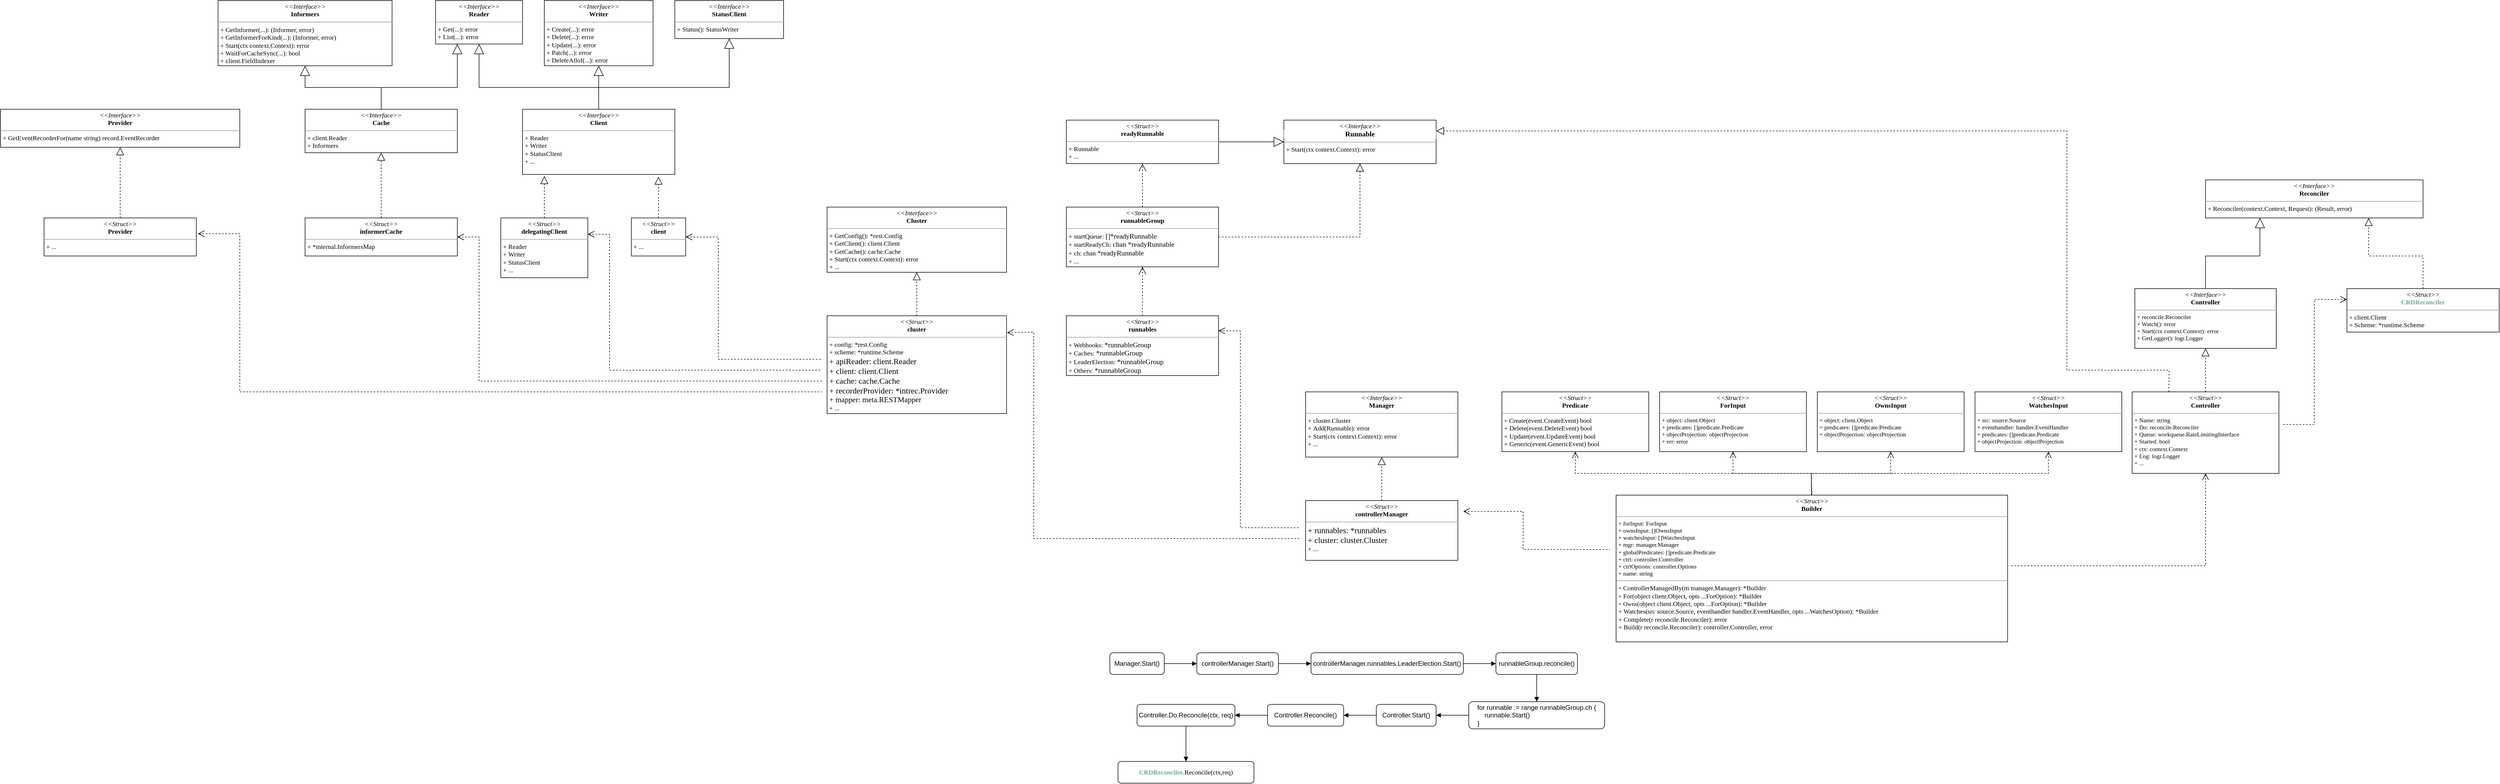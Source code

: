 <mxfile version="17.4.5" type="github">
  <diagram id="H_ioEES7vWCsqqMW2Ptc" name="Page-1">
    <mxGraphModel dx="2802" dy="1822" grid="1" gridSize="10" guides="1" tooltips="1" connect="1" arrows="1" fold="1" page="1" pageScale="1" pageWidth="827" pageHeight="1169" math="0" shadow="0">
      <root>
        <mxCell id="0" />
        <mxCell id="1" parent="0" />
        <mxCell id="Hi7X-ocCdE_USJ45hYvA-24" value="&lt;p style=&quot;margin: 0px ; margin-top: 4px ; text-align: center&quot;&gt;&lt;i&gt;&amp;lt;&amp;lt;Interface&amp;gt;&amp;gt;&lt;/i&gt;&lt;br&gt;&lt;b&gt;Manager&lt;/b&gt;&lt;/p&gt;&lt;hr size=&quot;1&quot;&gt;&lt;p style=&quot;margin: 0px ; margin-left: 4px&quot;&gt;&lt;span style=&quot;&quot;&gt;+&amp;nbsp;cluster.Cluster&lt;/span&gt;&lt;span style=&quot;&quot;&gt;&lt;br&gt;&lt;/span&gt;&lt;/p&gt;&lt;p style=&quot;margin: 0px ; margin-left: 4px&quot;&gt;&lt;span style=&quot;&quot;&gt;+&amp;nbsp;Add(Runnable): error&lt;/span&gt;&lt;br&gt;&lt;span style=&quot;&quot;&gt;+&amp;nbsp;Start(ctx context.Context): error&lt;/span&gt;&lt;br&gt;&lt;/p&gt;&lt;p style=&quot;margin: 0px ; margin-left: 4px&quot;&gt;&lt;span style=&quot;&quot;&gt;+ ...&lt;/span&gt;&lt;/p&gt;" style="verticalAlign=top;align=left;overflow=fill;fontSize=12;fontFamily=Lucida Console;html=1;" parent="1" vertex="1">
          <mxGeometry x="880" y="480" width="280" height="120" as="geometry" />
        </mxCell>
        <mxCell id="Hi7X-ocCdE_USJ45hYvA-25" value="&lt;p style=&quot;margin: 0px ; margin-top: 4px ; text-align: center&quot;&gt;&lt;i&gt;&amp;lt;&amp;lt;Interface&amp;gt;&amp;gt;&lt;/i&gt;&lt;br&gt;&lt;b&gt;Cluster&lt;/b&gt;&lt;/p&gt;&lt;hr size=&quot;1&quot;&gt;&lt;p style=&quot;margin: 0px ; margin-left: 4px&quot;&gt;&lt;span style=&quot;&quot;&gt;+&amp;nbsp;GetConfig():&amp;nbsp;*rest.Config&lt;/span&gt;&lt;span style=&quot;&quot;&gt;&lt;br&gt;&lt;/span&gt;&lt;/p&gt;&lt;p style=&quot;margin: 0px ; margin-left: 4px&quot;&gt;&lt;span style=&quot;&quot;&gt;+&amp;nbsp;GetClient():&amp;nbsp;client.Client&lt;/span&gt;&lt;/p&gt;&lt;p style=&quot;margin: 0px ; margin-left: 4px&quot;&gt;&lt;span style=&quot;&quot;&gt;+&amp;nbsp;GetCache(): cache.Cache&lt;/span&gt;&lt;br&gt;&lt;span style=&quot;&quot;&gt;+&amp;nbsp;Start(ctx context.Context): error&lt;/span&gt;&lt;br&gt;&lt;/p&gt;&lt;p style=&quot;margin: 0px ; margin-left: 4px&quot;&gt;&lt;span style=&quot;&quot;&gt;+ ...&lt;/span&gt;&lt;/p&gt;" style="verticalAlign=top;align=left;overflow=fill;fontSize=12;fontFamily=Lucida Console;html=1;" parent="1" vertex="1">
          <mxGeometry y="140" width="330" height="120" as="geometry" />
        </mxCell>
        <mxCell id="Hi7X-ocCdE_USJ45hYvA-26" value="&lt;p style=&quot;margin: 0px ; margin-top: 4px ; text-align: center&quot;&gt;&lt;i&gt;&amp;lt;&amp;lt;Interface&amp;gt;&amp;gt;&lt;/i&gt;&lt;br&gt;&lt;/p&gt;&lt;div style=&quot;text-align: center ; background-color: rgb(255 , 255 , 255) ; font-size: 9.8pt&quot;&gt;&lt;b&gt;Runnable&lt;/b&gt;&lt;/div&gt;&lt;hr size=&quot;1&quot;&gt;&lt;p style=&quot;margin: 0px ; margin-left: 4px&quot;&gt;&lt;span&gt;+&amp;nbsp;&lt;/span&gt;&lt;span&gt;Start(ctx context.Context): error&lt;/span&gt;&lt;/p&gt;" style="verticalAlign=top;align=left;overflow=fill;fontSize=12;fontFamily=Lucida Console;html=1;" parent="1" vertex="1">
          <mxGeometry x="840" y="-20" width="280" height="80" as="geometry" />
        </mxCell>
        <mxCell id="Hi7X-ocCdE_USJ45hYvA-34" value="&lt;p style=&quot;margin: 0px ; margin-top: 4px ; text-align: center&quot;&gt;&lt;i&gt;&amp;lt;&amp;lt;Struct&amp;gt;&amp;gt;&lt;/i&gt;&lt;br&gt;&lt;b&gt;controllerManager&lt;/b&gt;&lt;/p&gt;&lt;hr size=&quot;1&quot;&gt;&lt;p style=&quot;margin: 0px 0px 0px 4px ; font-size: 15px&quot;&gt;&lt;font style=&quot;font-size: 15px&quot;&gt;+ runnables: *runnables&lt;/font&gt;&lt;/p&gt;&lt;p style=&quot;margin: 0px 0px 0px 4px ; font-size: 15px&quot;&gt;&lt;font style=&quot;font-size: 15px&quot;&gt;+ cluster: cluster.Cluster&lt;/font&gt;&lt;/p&gt;&lt;p style=&quot;margin: 0px ; margin-left: 4px&quot;&gt;&lt;span&gt;+ ...&lt;/span&gt;&lt;/p&gt;" style="verticalAlign=top;align=left;overflow=fill;fontSize=12;fontFamily=Lucida Console;html=1;" parent="1" vertex="1">
          <mxGeometry x="880" y="680" width="280" height="110" as="geometry" />
        </mxCell>
        <mxCell id="Hi7X-ocCdE_USJ45hYvA-35" value="&lt;p style=&quot;margin: 0px ; margin-top: 4px ; text-align: center&quot;&gt;&lt;i&gt;&amp;lt;&amp;lt;Struct&amp;gt;&amp;gt;&lt;/i&gt;&lt;br&gt;&lt;b&gt;runnables&lt;/b&gt;&lt;/p&gt;&lt;hr size=&quot;1&quot;&gt;&lt;p style=&quot;margin: 0px ; margin-left: 4px&quot;&gt;&lt;span&gt;+ Webhooks:&amp;nbsp;&lt;/span&gt;&lt;span style=&quot;background-color: rgb(255 , 255 , 255) ; font-size: 9.8pt&quot;&gt;*runnableGroup&lt;/span&gt;&lt;/p&gt;&lt;p style=&quot;margin: 0px ; margin-left: 4px&quot;&gt;+ Caches:&amp;nbsp;&lt;span style=&quot;background-color: rgb(255 , 255 , 255) ; font-size: 9.8pt&quot;&gt;*runnableGroup&lt;/span&gt;&lt;span&gt;&lt;br&gt;&lt;/span&gt;&lt;/p&gt;&lt;p style=&quot;margin: 0px ; margin-left: 4px&quot;&gt;+ LeaderElection:&amp;nbsp;&lt;span style=&quot;background-color: rgb(255 , 255 , 255) ; font-size: 9.8pt&quot;&gt;*runnableGroup&lt;/span&gt;&lt;span style=&quot;background-color: rgb(255 , 255 , 255) ; font-size: 9.8pt&quot;&gt;&lt;br&gt;&lt;/span&gt;&lt;/p&gt;&lt;p style=&quot;margin: 0px ; margin-left: 4px&quot;&gt;+ Others:&amp;nbsp;&lt;span style=&quot;background-color: rgb(255 , 255 , 255) ; font-size: 9.8pt&quot;&gt;*runnableGroup&lt;/span&gt;&lt;/p&gt;" style="verticalAlign=top;align=left;overflow=fill;fontSize=12;fontFamily=Lucida Console;html=1;" parent="1" vertex="1">
          <mxGeometry x="440" y="340" width="280" height="110" as="geometry" />
        </mxCell>
        <mxCell id="Hi7X-ocCdE_USJ45hYvA-36" value="&lt;p style=&quot;margin: 0px ; margin-top: 4px ; text-align: center&quot;&gt;&lt;i&gt;&amp;lt;&amp;lt;Struct&amp;gt;&amp;gt;&lt;/i&gt;&lt;br&gt;&lt;b&gt;cluster&lt;/b&gt;&lt;/p&gt;&lt;hr size=&quot;1&quot;&gt;&lt;p style=&quot;margin: 0px 0px 0px 4px&quot;&gt;&lt;font style=&quot;font-size: 12px&quot;&gt;+ config: *rest.Config&lt;/font&gt;&lt;/p&gt;&lt;p style=&quot;margin: 0px 0px 0px 4px&quot;&gt;&lt;font style=&quot;font-size: 12px&quot;&gt;+ scheme: *runtime.Scheme&lt;/font&gt;&lt;/p&gt;&lt;p style=&quot;margin: 0px 0px 0px 4px ; font-size: 15px&quot;&gt;&lt;font style=&quot;font-size: 15px&quot;&gt;+ apiReader: client.Reader&lt;br&gt;&lt;/font&gt;&lt;/p&gt;&lt;p style=&quot;margin: 0px 0px 0px 4px ; font-size: 15px&quot;&gt;&lt;span&gt;&lt;font style=&quot;font-size: 15px&quot;&gt;+ client: client.Client&lt;/font&gt;&lt;/span&gt;&lt;/p&gt;&lt;p style=&quot;margin: 0px 0px 0px 4px ; font-size: 15px&quot;&gt;&lt;font style=&quot;font-size: 15px&quot;&gt;+ cache: cache.Cache&lt;/font&gt;&lt;/p&gt;&lt;p style=&quot;margin: 0px 0px 0px 4px&quot;&gt;&lt;font style=&quot;font-size: 15px&quot;&gt;+ recorderProvider: *intrec.Provider&lt;/font&gt;&lt;/p&gt;&lt;p style=&quot;margin: 0px 0px 0px 4px ; font-size: 14px&quot;&gt;&lt;font style=&quot;font-size: 14px&quot;&gt;+ mapper: meta.RESTMapper&lt;/font&gt;&lt;/p&gt;&lt;p style=&quot;margin: 0px ; margin-left: 4px&quot;&gt;&lt;span&gt;+ ...&lt;/span&gt;&lt;/p&gt;" style="verticalAlign=top;align=left;overflow=fill;fontSize=12;fontFamily=Lucida Console;html=1;" parent="1" vertex="1">
          <mxGeometry y="340" width="330" height="180" as="geometry" />
        </mxCell>
        <mxCell id="Hi7X-ocCdE_USJ45hYvA-37" value="" style="endArrow=block;dashed=1;endFill=0;endSize=12;html=1;rounded=0;fontFamily=Lucida Console;entryX=0.5;entryY=1;entryDx=0;entryDy=0;exitX=0.5;exitY=0;exitDx=0;exitDy=0;" parent="1" source="Hi7X-ocCdE_USJ45hYvA-36" target="Hi7X-ocCdE_USJ45hYvA-25" edge="1">
          <mxGeometry width="160" relative="1" as="geometry">
            <mxPoint x="90" y="370" as="sourcePoint" />
            <mxPoint x="250" y="370" as="targetPoint" />
          </mxGeometry>
        </mxCell>
        <mxCell id="Hi7X-ocCdE_USJ45hYvA-38" value="" style="endArrow=block;dashed=1;endFill=0;endSize=12;html=1;rounded=0;fontFamily=Lucida Console;entryX=0.5;entryY=1;entryDx=0;entryDy=0;exitX=0.5;exitY=0;exitDx=0;exitDy=0;" parent="1" source="Hi7X-ocCdE_USJ45hYvA-34" target="Hi7X-ocCdE_USJ45hYvA-24" edge="1">
          <mxGeometry width="160" relative="1" as="geometry">
            <mxPoint x="670" y="690" as="sourcePoint" />
            <mxPoint x="670" y="610" as="targetPoint" />
          </mxGeometry>
        </mxCell>
        <mxCell id="Hi7X-ocCdE_USJ45hYvA-39" value="&lt;p style=&quot;margin: 0px ; margin-top: 4px ; text-align: center&quot;&gt;&lt;i&gt;&amp;lt;&amp;lt;Interface&amp;gt;&amp;gt;&lt;/i&gt;&lt;br&gt;&lt;b&gt;Client&lt;/b&gt;&lt;/p&gt;&lt;hr size=&quot;1&quot;&gt;&lt;p style=&quot;margin: 0px ; margin-left: 4px&quot;&gt;&lt;span&gt;+&amp;nbsp;Reader&lt;/span&gt;&lt;span&gt;&lt;br&gt;&lt;/span&gt;&lt;/p&gt;&lt;p style=&quot;margin: 0px ; margin-left: 4px&quot;&gt;&lt;span&gt;+&amp;nbsp;Writer&lt;/span&gt;&lt;/p&gt;&lt;p style=&quot;margin: 0px ; margin-left: 4px&quot;&gt;&lt;span&gt;+&amp;nbsp;StatusClient&lt;/span&gt;&lt;br&gt;&lt;/p&gt;&lt;p style=&quot;margin: 0px ; margin-left: 4px&quot;&gt;&lt;span&gt;+ ...&lt;/span&gt;&lt;/p&gt;" style="verticalAlign=top;align=left;overflow=fill;fontSize=12;fontFamily=Lucida Console;html=1;" parent="1" vertex="1">
          <mxGeometry x="-560" y="-40" width="280" height="120" as="geometry" />
        </mxCell>
        <mxCell id="Hi7X-ocCdE_USJ45hYvA-40" value="&lt;p style=&quot;margin: 0px ; margin-top: 4px ; text-align: center&quot;&gt;&lt;i&gt;&amp;lt;&amp;lt;Interface&amp;gt;&amp;gt;&lt;/i&gt;&lt;br&gt;&lt;b&gt;Reader&lt;/b&gt;&lt;/p&gt;&lt;hr size=&quot;1&quot;&gt;&lt;p style=&quot;margin: 0px ; margin-left: 4px&quot;&gt;&lt;span&gt;+ Get(...): error&lt;/span&gt;&lt;span&gt;&lt;br&gt;&lt;/span&gt;&lt;/p&gt;&lt;p style=&quot;margin: 0px ; margin-left: 4px&quot;&gt;&lt;span&gt;+ List(...): error&lt;/span&gt;&lt;/p&gt;" style="verticalAlign=top;align=left;overflow=fill;fontSize=12;fontFamily=Lucida Console;html=1;" parent="1" vertex="1">
          <mxGeometry x="-720" y="-240" width="160" height="80" as="geometry" />
        </mxCell>
        <mxCell id="Hi7X-ocCdE_USJ45hYvA-41" value="&lt;p style=&quot;margin: 0px ; margin-top: 4px ; text-align: center&quot;&gt;&lt;i&gt;&amp;lt;&amp;lt;Interface&amp;gt;&amp;gt;&lt;/i&gt;&lt;br&gt;&lt;b&gt;Writer&lt;/b&gt;&lt;/p&gt;&lt;hr size=&quot;1&quot;&gt;&lt;p style=&quot;margin: 0px ; margin-left: 4px&quot;&gt;&lt;span&gt;+ Create(...): error&lt;/span&gt;&lt;span&gt;&lt;br&gt;&lt;/span&gt;&lt;/p&gt;&lt;p style=&quot;margin: 0px ; margin-left: 4px&quot;&gt;&lt;span&gt;+ Delete(...): error&lt;/span&gt;&lt;/p&gt;&lt;p style=&quot;margin: 0px ; margin-left: 4px&quot;&gt;&lt;span&gt;+ Update(...): error&lt;/span&gt;&lt;/p&gt;&lt;p style=&quot;margin: 0px ; margin-left: 4px&quot;&gt;+ Patch(...): error&lt;/p&gt;&lt;p style=&quot;margin: 0px ; margin-left: 4px&quot;&gt;+ DeleteAllof(...): error&lt;br&gt;&lt;/p&gt;" style="verticalAlign=top;align=left;overflow=fill;fontSize=12;fontFamily=Lucida Console;html=1;" parent="1" vertex="1">
          <mxGeometry x="-520" y="-240" width="200" height="120" as="geometry" />
        </mxCell>
        <mxCell id="4qnyWKhFBlUaW0UAAZof-1" value="&lt;p style=&quot;margin: 0px ; margin-top: 4px ; text-align: center&quot;&gt;&lt;i&gt;&amp;lt;&amp;lt;Interface&amp;gt;&amp;gt;&lt;/i&gt;&lt;br&gt;&lt;b&gt;StatusClient&lt;/b&gt;&lt;/p&gt;&lt;hr size=&quot;1&quot;&gt;&lt;p style=&quot;margin: 0px ; margin-left: 4px&quot;&gt;&lt;span&gt;+ Status(): StatusWriter&lt;/span&gt;&lt;/p&gt;" style="verticalAlign=top;align=left;overflow=fill;fontSize=12;fontFamily=Lucida Console;html=1;" parent="1" vertex="1">
          <mxGeometry x="-280" y="-240" width="200" height="70" as="geometry" />
        </mxCell>
        <mxCell id="4qnyWKhFBlUaW0UAAZof-2" value="" style="endArrow=block;endSize=16;endFill=0;html=1;rounded=0;entryX=0.5;entryY=1;entryDx=0;entryDy=0;exitX=0.5;exitY=0;exitDx=0;exitDy=0;" parent="1" source="Hi7X-ocCdE_USJ45hYvA-39" target="Hi7X-ocCdE_USJ45hYvA-40" edge="1">
          <mxGeometry x="-0.882" width="160" relative="1" as="geometry">
            <mxPoint x="-780" y="20" as="sourcePoint" />
            <mxPoint x="-620" y="20" as="targetPoint" />
            <Array as="points">
              <mxPoint x="-420" y="-80" />
              <mxPoint x="-640" y="-80" />
            </Array>
            <mxPoint as="offset" />
          </mxGeometry>
        </mxCell>
        <mxCell id="4qnyWKhFBlUaW0UAAZof-3" value="" style="endArrow=block;endSize=16;endFill=0;html=1;rounded=0;entryX=0.5;entryY=1;entryDx=0;entryDy=0;exitX=0.5;exitY=0;exitDx=0;exitDy=0;" parent="1" source="Hi7X-ocCdE_USJ45hYvA-39" target="4qnyWKhFBlUaW0UAAZof-1" edge="1">
          <mxGeometry x="-0.059" y="10" width="160" relative="1" as="geometry">
            <mxPoint x="-410" y="-30" as="sourcePoint" />
            <mxPoint x="-630" y="-150" as="targetPoint" />
            <Array as="points">
              <mxPoint x="-420" y="-80" />
              <mxPoint x="-180" y="-80" />
            </Array>
            <mxPoint as="offset" />
          </mxGeometry>
        </mxCell>
        <mxCell id="4qnyWKhFBlUaW0UAAZof-4" value="" style="endArrow=block;endSize=16;endFill=0;html=1;rounded=0;entryX=0.5;entryY=1;entryDx=0;entryDy=0;" parent="1" target="Hi7X-ocCdE_USJ45hYvA-41" edge="1">
          <mxGeometry x="-0.059" y="10" width="160" relative="1" as="geometry">
            <mxPoint x="-420" y="-40" as="sourcePoint" />
            <mxPoint x="-170" y="-160" as="targetPoint" />
            <Array as="points">
              <mxPoint x="-420" y="-80" />
            </Array>
            <mxPoint as="offset" />
          </mxGeometry>
        </mxCell>
        <mxCell id="4qnyWKhFBlUaW0UAAZof-5" value="&lt;p style=&quot;margin: 0px ; margin-top: 4px ; text-align: center&quot;&gt;&lt;i&gt;&amp;lt;&amp;lt;Interface&amp;gt;&amp;gt;&lt;/i&gt;&lt;br&gt;&lt;b&gt;Cache&lt;/b&gt;&lt;/p&gt;&lt;hr size=&quot;1&quot;&gt;&lt;p style=&quot;margin: 0px ; margin-left: 4px&quot;&gt;&lt;span&gt;+ client.Reader&lt;/span&gt;&lt;span&gt;&lt;br&gt;&lt;/span&gt;&lt;/p&gt;&lt;p style=&quot;margin: 0px ; margin-left: 4px&quot;&gt;&lt;span&gt;+ Informers&lt;/span&gt;&lt;/p&gt;" style="verticalAlign=top;align=left;overflow=fill;fontSize=12;fontFamily=Lucida Console;html=1;" parent="1" vertex="1">
          <mxGeometry x="-960" y="-40" width="280" height="80" as="geometry" />
        </mxCell>
        <mxCell id="4qnyWKhFBlUaW0UAAZof-6" value="&lt;p style=&quot;margin: 4px 0px 0px ; text-align: center&quot;&gt;&lt;font style=&quot;font-size: 12px&quot;&gt;&lt;i&gt;&amp;lt;&amp;lt;Interface&amp;gt;&amp;gt;&lt;/i&gt;&lt;br&gt;&lt;b&gt;Informers&lt;/b&gt;&lt;/font&gt;&lt;/p&gt;&lt;hr&gt;&lt;p style=&quot;margin: 0px 0px 0px 4px&quot;&gt;&lt;font style=&quot;font-size: 12px&quot;&gt;&lt;span style=&quot;background-color: rgb(255 , 255 , 255)&quot;&gt;+ GetInformer(...): (Informer, error)&lt;/span&gt;&lt;br&gt;&lt;/font&gt;&lt;/p&gt;&lt;p style=&quot;margin: 0px 0px 0px 4px&quot;&gt;&lt;font style=&quot;font-size: 12px&quot;&gt;&lt;span style=&quot;background-color: rgb(255 , 255 , 255)&quot;&gt;+ GetInformerForKind(...): (Informer, error)&lt;/span&gt;&lt;br&gt;&lt;/font&gt;&lt;/p&gt;&lt;p style=&quot;margin: 0px 0px 0px 4px&quot;&gt;&lt;font style=&quot;font-size: 12px&quot;&gt;+&amp;nbsp;Start(ctx context.Context): error&lt;/font&gt;&lt;/p&gt;&lt;p style=&quot;margin: 0px 0px 0px 4px&quot;&gt;&lt;span style=&quot;background-color: rgb(255 , 255 , 255)&quot;&gt;&lt;font style=&quot;font-size: 12px&quot;&gt;+ WaitForCacheSync(...): bool&lt;/font&gt;&lt;/span&gt;&lt;/p&gt;&lt;p style=&quot;margin: 0px 0px 0px 4px&quot;&gt;&lt;font style=&quot;font-size: 12px&quot;&gt;&lt;span style=&quot;background-color: rgb(255 , 255 , 255)&quot;&gt;+&amp;nbsp;&lt;/span&gt;&lt;span style=&quot;background-color: rgb(255 , 255 , 255)&quot;&gt;client.FieldIndexer&lt;/span&gt;&lt;/font&gt;&lt;/p&gt;" style="verticalAlign=top;align=left;overflow=fill;fontSize=12;fontFamily=Lucida Console;html=1;" parent="1" vertex="1">
          <mxGeometry x="-1120" y="-240" width="320" height="120" as="geometry" />
        </mxCell>
        <mxCell id="4qnyWKhFBlUaW0UAAZof-7" value="" style="endArrow=block;endSize=16;endFill=0;html=1;rounded=0;fontFamily=Lucida Console;fontSize=12;entryX=0.5;entryY=1;entryDx=0;entryDy=0;exitX=0.5;exitY=0;exitDx=0;exitDy=0;" parent="1" source="4qnyWKhFBlUaW0UAAZof-5" target="4qnyWKhFBlUaW0UAAZof-6" edge="1">
          <mxGeometry width="160" relative="1" as="geometry">
            <mxPoint x="-1050" y="180" as="sourcePoint" />
            <mxPoint x="-890" y="180" as="targetPoint" />
            <Array as="points">
              <mxPoint x="-820" y="-80" />
              <mxPoint x="-960" y="-80" />
            </Array>
          </mxGeometry>
        </mxCell>
        <mxCell id="4qnyWKhFBlUaW0UAAZof-8" value="" style="endArrow=block;endSize=16;endFill=0;html=1;rounded=0;fontFamily=Lucida Console;fontSize=12;entryX=0.25;entryY=1;entryDx=0;entryDy=0;" parent="1" target="Hi7X-ocCdE_USJ45hYvA-40" edge="1">
          <mxGeometry width="160" relative="1" as="geometry">
            <mxPoint x="-820" y="-40" as="sourcePoint" />
            <mxPoint x="-950" y="-110" as="targetPoint" />
            <Array as="points">
              <mxPoint x="-820" y="-80" />
              <mxPoint x="-680" y="-80" />
            </Array>
          </mxGeometry>
        </mxCell>
        <mxCell id="4qnyWKhFBlUaW0UAAZof-9" value="&lt;p style=&quot;margin: 0px ; margin-top: 4px ; text-align: center&quot;&gt;&lt;i&gt;&amp;lt;&amp;lt;Struct&amp;gt;&amp;gt;&lt;/i&gt;&lt;br&gt;&lt;b&gt;informerCache&lt;/b&gt;&lt;/p&gt;&lt;hr size=&quot;1&quot;&gt;&lt;p style=&quot;margin: 0px ; margin-left: 4px&quot;&gt;&lt;span&gt;+ *internal.InformersMap&lt;/span&gt;&lt;/p&gt;" style="verticalAlign=top;align=left;overflow=fill;fontSize=12;fontFamily=Lucida Console;html=1;" parent="1" vertex="1">
          <mxGeometry x="-960" y="160" width="280" height="70" as="geometry" />
        </mxCell>
        <mxCell id="4qnyWKhFBlUaW0UAAZof-10" value="" style="endArrow=block;dashed=1;endFill=0;endSize=12;html=1;rounded=0;fontFamily=Lucida Console;fontSize=12;entryX=0.5;entryY=1;entryDx=0;entryDy=0;exitX=0.5;exitY=0;exitDx=0;exitDy=0;" parent="1" source="4qnyWKhFBlUaW0UAAZof-9" target="4qnyWKhFBlUaW0UAAZof-5" edge="1">
          <mxGeometry width="160" relative="1" as="geometry">
            <mxPoint x="-820" y="150" as="sourcePoint" />
            <mxPoint x="-660" y="310" as="targetPoint" />
          </mxGeometry>
        </mxCell>
        <mxCell id="4qnyWKhFBlUaW0UAAZof-11" value="&lt;p style=&quot;margin: 0px ; margin-top: 4px ; text-align: center&quot;&gt;&lt;font style=&quot;font-size: 12px&quot;&gt;&lt;i&gt;&amp;lt;&amp;lt;Interface&amp;gt;&amp;gt;&lt;/i&gt;&lt;br&gt;&lt;b&gt;Provider&lt;/b&gt;&lt;/font&gt;&lt;/p&gt;&lt;hr size=&quot;1&quot;&gt;&lt;p style=&quot;margin: 0px ; margin-left: 4px&quot;&gt;&lt;span style=&quot;background-color: rgb(255 , 255 , 255)&quot;&gt;&lt;font style=&quot;font-size: 12px&quot;&gt;+ GetEventRecorderFor(name string) record.EventRecorder&lt;/font&gt;&lt;/span&gt;&lt;/p&gt;" style="verticalAlign=top;align=left;overflow=fill;fontSize=12;fontFamily=Lucida Console;html=1;" parent="1" vertex="1">
          <mxGeometry x="-1520" y="-40" width="440" height="70" as="geometry" />
        </mxCell>
        <mxCell id="4qnyWKhFBlUaW0UAAZof-12" value="&lt;p style=&quot;margin: 0px ; margin-top: 4px ; text-align: center&quot;&gt;&lt;i&gt;&amp;lt;&amp;lt;Struct&amp;gt;&amp;gt;&lt;/i&gt;&lt;br&gt;&lt;b&gt;Provider&lt;/b&gt;&lt;/p&gt;&lt;hr size=&quot;1&quot;&gt;&lt;p style=&quot;margin: 0px ; margin-left: 4px&quot;&gt;&lt;span&gt;+ ...&lt;/span&gt;&lt;/p&gt;" style="verticalAlign=top;align=left;overflow=fill;fontSize=12;fontFamily=Lucida Console;html=1;" parent="1" vertex="1">
          <mxGeometry x="-1440" y="160" width="280" height="70" as="geometry" />
        </mxCell>
        <mxCell id="4qnyWKhFBlUaW0UAAZof-13" value="" style="endArrow=block;dashed=1;endFill=0;endSize=12;html=1;rounded=0;fontFamily=Lucida Console;fontSize=12;entryX=0.5;entryY=1;entryDx=0;entryDy=0;exitX=0.5;exitY=0;exitDx=0;exitDy=0;" parent="1" source="4qnyWKhFBlUaW0UAAZof-12" target="4qnyWKhFBlUaW0UAAZof-11" edge="1">
          <mxGeometry width="160" relative="1" as="geometry">
            <mxPoint x="-1540" y="100" as="sourcePoint" />
            <mxPoint x="-1380" y="100" as="targetPoint" />
          </mxGeometry>
        </mxCell>
        <mxCell id="4qnyWKhFBlUaW0UAAZof-14" value="&lt;p style=&quot;margin: 0px ; margin-top: 4px ; text-align: center&quot;&gt;&lt;i&gt;&amp;lt;&amp;lt;Struct&amp;gt;&amp;gt;&lt;/i&gt;&lt;br&gt;&lt;b&gt;runnableGroup&lt;/b&gt;&lt;/p&gt;&lt;hr size=&quot;1&quot;&gt;&lt;p style=&quot;margin: 0px ; margin-left: 4px&quot;&gt;+ startQueue: &lt;span style=&quot;font-size: 13.067px ; background-color: rgb(255 , 255 , 255)&quot;&gt;[]*readyRunnable&lt;/span&gt;&lt;/p&gt;&lt;p style=&quot;margin: 0px ; margin-left: 4px&quot;&gt;+ startReadyCh: &lt;span style=&quot;font-size: 13.067px ; background-color: rgb(255 , 255 , 255)&quot;&gt;chan *readyRunnable&lt;/span&gt;&lt;span&gt;&lt;br&gt;&lt;/span&gt;&lt;/p&gt;&lt;p style=&quot;margin: 0px ; margin-left: 4px&quot;&gt;+ ch: chan&amp;nbsp;&lt;span style=&quot;background-color: rgb(255 , 255 , 255) ; font-size: 9.8pt&quot;&gt;*readyRunnable&lt;/span&gt;&lt;span style=&quot;background-color: rgb(255 , 255 , 255) ; font-size: 9.8pt&quot;&gt;&lt;br&gt;&lt;/span&gt;&lt;/p&gt;&lt;p style=&quot;margin: 0px ; margin-left: 4px&quot;&gt;+ ...&lt;/p&gt;" style="verticalAlign=top;align=left;overflow=fill;fontSize=12;fontFamily=Lucida Console;html=1;" parent="1" vertex="1">
          <mxGeometry x="440" y="140" width="280" height="110" as="geometry" />
        </mxCell>
        <mxCell id="4qnyWKhFBlUaW0UAAZof-15" value="" style="endArrow=open;endSize=12;dashed=1;html=1;rounded=0;fontFamily=Lucida Console;fontSize=12;entryX=0.5;entryY=1;entryDx=0;entryDy=0;exitX=0.5;exitY=0;exitDx=0;exitDy=0;" parent="1" source="Hi7X-ocCdE_USJ45hYvA-35" target="4qnyWKhFBlUaW0UAAZof-14" edge="1">
          <mxGeometry width="160" relative="1" as="geometry">
            <mxPoint x="830" y="470" as="sourcePoint" />
            <mxPoint x="990" y="470" as="targetPoint" />
          </mxGeometry>
        </mxCell>
        <mxCell id="4qnyWKhFBlUaW0UAAZof-17" value="&lt;p style=&quot;margin: 0px ; margin-top: 4px ; text-align: center&quot;&gt;&lt;i&gt;&amp;lt;&amp;lt;Struct&amp;gt;&amp;gt;&lt;/i&gt;&lt;br&gt;&lt;b&gt;readyRunnable&lt;/b&gt;&lt;/p&gt;&lt;hr size=&quot;1&quot;&gt;&lt;p style=&quot;margin: 0px ; margin-left: 4px&quot;&gt;+ Runnable&lt;/p&gt;&lt;p style=&quot;margin: 0px ; margin-left: 4px&quot;&gt;+ ...&lt;/p&gt;" style="verticalAlign=top;align=left;overflow=fill;fontSize=12;fontFamily=Lucida Console;html=1;" parent="1" vertex="1">
          <mxGeometry x="440" y="-20" width="280" height="80" as="geometry" />
        </mxCell>
        <mxCell id="4qnyWKhFBlUaW0UAAZof-18" value="" style="endArrow=block;endSize=16;endFill=0;html=1;rounded=0;fontFamily=Lucida Console;fontSize=12;entryX=0;entryY=0.5;entryDx=0;entryDy=0;exitX=1;exitY=0.5;exitDx=0;exitDy=0;" parent="1" source="4qnyWKhFBlUaW0UAAZof-17" target="Hi7X-ocCdE_USJ45hYvA-26" edge="1">
          <mxGeometry width="160" relative="1" as="geometry">
            <mxPoint x="580" y="-30" as="sourcePoint" />
            <mxPoint x="430" y="40" as="targetPoint" />
          </mxGeometry>
        </mxCell>
        <mxCell id="4qnyWKhFBlUaW0UAAZof-19" value="" style="endArrow=open;endSize=12;dashed=1;html=1;rounded=0;fontFamily=Lucida Console;fontSize=12;entryX=0.5;entryY=1;entryDx=0;entryDy=0;" parent="1" target="4qnyWKhFBlUaW0UAAZof-17" edge="1">
          <mxGeometry width="160" relative="1" as="geometry">
            <mxPoint x="580" y="140" as="sourcePoint" />
            <mxPoint x="590" y="260" as="targetPoint" />
          </mxGeometry>
        </mxCell>
        <mxCell id="4qnyWKhFBlUaW0UAAZof-20" value="" style="endArrow=block;dashed=1;endFill=0;endSize=12;html=1;rounded=0;fontFamily=Lucida Console;entryX=0.5;entryY=1;entryDx=0;entryDy=0;exitX=1;exitY=0.5;exitDx=0;exitDy=0;" parent="1" source="4qnyWKhFBlUaW0UAAZof-14" target="Hi7X-ocCdE_USJ45hYvA-26" edge="1">
          <mxGeometry width="160" relative="1" as="geometry">
            <mxPoint x="230" y="350" as="sourcePoint" />
            <mxPoint x="230" y="270" as="targetPoint" />
            <Array as="points">
              <mxPoint x="980" y="195" />
            </Array>
          </mxGeometry>
        </mxCell>
        <mxCell id="4qnyWKhFBlUaW0UAAZof-21" value="&lt;p style=&quot;margin: 0px ; margin-top: 4px ; text-align: center&quot;&gt;&lt;i&gt;&amp;lt;&amp;lt;Struct&amp;gt;&amp;gt;&lt;/i&gt;&lt;br&gt;&lt;b&gt;delegatingClient&lt;/b&gt;&lt;/p&gt;&lt;hr size=&quot;1&quot;&gt;&lt;p style=&quot;margin: 0px ; margin-left: 4px&quot;&gt;&lt;span&gt;+&amp;nbsp;Reader&lt;/span&gt;&lt;span&gt;&lt;br&gt;&lt;/span&gt;&lt;/p&gt;&lt;p style=&quot;margin: 0px ; margin-left: 4px&quot;&gt;&lt;span&gt;+&amp;nbsp;Writer&lt;/span&gt;&lt;/p&gt;&lt;p style=&quot;margin: 0px ; margin-left: 4px&quot;&gt;&lt;span&gt;+&amp;nbsp;StatusClient&lt;/span&gt;&lt;br&gt;&lt;/p&gt;&lt;p style=&quot;margin: 0px ; margin-left: 4px&quot;&gt;&lt;span&gt;+ ...&lt;/span&gt;&lt;/p&gt;" style="verticalAlign=top;align=left;overflow=fill;fontSize=12;fontFamily=Lucida Console;html=1;" parent="1" vertex="1">
          <mxGeometry x="-600" y="160" width="160" height="110" as="geometry" />
        </mxCell>
        <mxCell id="4qnyWKhFBlUaW0UAAZof-22" value="" style="endArrow=block;dashed=1;endFill=0;endSize=12;html=1;rounded=0;fontFamily=Lucida Console;entryX=0.143;entryY=1.025;entryDx=0;entryDy=0;exitX=0.5;exitY=0;exitDx=0;exitDy=0;entryPerimeter=0;" parent="1" source="4qnyWKhFBlUaW0UAAZof-21" target="Hi7X-ocCdE_USJ45hYvA-39" edge="1">
          <mxGeometry width="160" relative="1" as="geometry">
            <mxPoint x="150" y="370" as="sourcePoint" />
            <mxPoint x="150" y="290" as="targetPoint" />
            <Array as="points" />
          </mxGeometry>
        </mxCell>
        <mxCell id="4qnyWKhFBlUaW0UAAZof-24" value="" style="endArrow=none;dashed=1;html=1;rounded=0;fontFamily=Lucida Console;fontSize=12;endFill=0;endSize=6;startArrow=open;startFill=0;startSize=10;" parent="1" edge="1">
          <mxGeometry width="50" height="50" relative="1" as="geometry">
            <mxPoint x="-440" y="190" as="sourcePoint" />
            <mxPoint x="-10" y="440" as="targetPoint" />
            <Array as="points">
              <mxPoint x="-400" y="190" />
              <mxPoint x="-400" y="440" />
            </Array>
          </mxGeometry>
        </mxCell>
        <mxCell id="4qnyWKhFBlUaW0UAAZof-25" value="" style="endArrow=none;dashed=1;html=1;rounded=0;fontFamily=Lucida Console;fontSize=12;exitX=1;exitY=0.5;exitDx=0;exitDy=0;endFill=0;endSize=6;startSize=10;startArrow=open;startFill=0;" parent="1" source="4qnyWKhFBlUaW0UAAZof-9" edge="1">
          <mxGeometry width="50" height="50" relative="1" as="geometry">
            <mxPoint x="-270" y="200" as="sourcePoint" />
            <mxPoint x="-10" y="460" as="targetPoint" />
            <Array as="points">
              <mxPoint x="-640" y="195" />
              <mxPoint x="-640" y="320" />
              <mxPoint x="-640" y="460" />
            </Array>
          </mxGeometry>
        </mxCell>
        <mxCell id="4qnyWKhFBlUaW0UAAZof-26" value="&lt;p style=&quot;margin: 0px ; margin-top: 4px ; text-align: center&quot;&gt;&lt;i&gt;&amp;lt;&amp;lt;Struct&amp;gt;&amp;gt;&lt;/i&gt;&lt;br&gt;&lt;b&gt;client&lt;/b&gt;&lt;/p&gt;&lt;hr size=&quot;1&quot;&gt;&lt;p style=&quot;margin: 0px ; margin-left: 4px&quot;&gt;&lt;span&gt;+ ...&lt;/span&gt;&lt;br&gt;&lt;/p&gt;" style="verticalAlign=top;align=left;overflow=fill;fontSize=12;fontFamily=Lucida Console;html=1;" parent="1" vertex="1">
          <mxGeometry x="-360" y="160" width="100" height="70" as="geometry" />
        </mxCell>
        <mxCell id="4qnyWKhFBlUaW0UAAZof-27" value="" style="endArrow=block;dashed=1;endFill=0;endSize=12;html=1;rounded=0;fontFamily=Lucida Console;exitX=0.5;exitY=0;exitDx=0;exitDy=0;entryX=0.893;entryY=1.033;entryDx=0;entryDy=0;entryPerimeter=0;" parent="1" source="4qnyWKhFBlUaW0UAAZof-26" target="Hi7X-ocCdE_USJ45hYvA-39" edge="1">
          <mxGeometry width="160" relative="1" as="geometry">
            <mxPoint x="-510" y="170" as="sourcePoint" />
            <mxPoint x="-320" y="90" as="targetPoint" />
            <Array as="points" />
          </mxGeometry>
        </mxCell>
        <mxCell id="4qnyWKhFBlUaW0UAAZof-28" value="" style="endArrow=none;dashed=1;html=1;rounded=0;fontFamily=Lucida Console;fontSize=12;endFill=0;exitX=1;exitY=0.5;exitDx=0;exitDy=0;strokeWidth=1;endSize=6;startSize=10;startArrow=open;startFill=0;" parent="1" source="4qnyWKhFBlUaW0UAAZof-26" edge="1">
          <mxGeometry width="50" height="50" relative="1" as="geometry">
            <mxPoint x="-430" y="200" as="sourcePoint" />
            <mxPoint x="-10" y="420" as="targetPoint" />
            <Array as="points">
              <mxPoint x="-200" y="195" />
              <mxPoint x="-200" y="420" />
            </Array>
          </mxGeometry>
        </mxCell>
        <mxCell id="4qnyWKhFBlUaW0UAAZof-29" value="" style="endArrow=none;dashed=1;html=1;rounded=0;fontFamily=Lucida Console;fontSize=12;exitX=1.011;exitY=0.414;exitDx=0;exitDy=0;endFill=0;exitPerimeter=0;endSize=6;startSize=10;startArrow=open;startFill=0;" parent="1" source="4qnyWKhFBlUaW0UAAZof-12" edge="1">
          <mxGeometry width="50" height="50" relative="1" as="geometry">
            <mxPoint x="-670" y="205" as="sourcePoint" />
            <mxPoint x="-10" y="480" as="targetPoint" />
            <Array as="points">
              <mxPoint x="-1080" y="189" />
              <mxPoint x="-1080" y="480" />
            </Array>
          </mxGeometry>
        </mxCell>
        <mxCell id="4qnyWKhFBlUaW0UAAZof-30" value="" style="endArrow=none;dashed=1;html=1;rounded=0;fontFamily=Lucida Console;fontSize=12;endFill=0;exitX=1.003;exitY=0.172;exitDx=0;exitDy=0;exitPerimeter=0;endSize=6;startSize=10;startArrow=open;startFill=0;" parent="1" source="Hi7X-ocCdE_USJ45hYvA-36" edge="1">
          <mxGeometry width="50" height="50" relative="1" as="geometry">
            <mxPoint x="390" y="540" as="sourcePoint" />
            <mxPoint x="870" y="750" as="targetPoint" />
            <Array as="points">
              <mxPoint x="380" y="370" />
              <mxPoint x="380" y="750" />
            </Array>
          </mxGeometry>
        </mxCell>
        <mxCell id="4qnyWKhFBlUaW0UAAZof-31" value="" style="endArrow=none;dashed=1;html=1;rounded=0;fontFamily=Lucida Console;fontSize=12;endFill=0;exitX=1;exitY=0.25;exitDx=0;exitDy=0;endSize=6;startSize=10;startArrow=open;startFill=0;" parent="1" source="Hi7X-ocCdE_USJ45hYvA-35" edge="1">
          <mxGeometry width="50" height="50" relative="1" as="geometry">
            <mxPoint x="340.99" y="380.96" as="sourcePoint" />
            <mxPoint x="870" y="730" as="targetPoint" />
            <Array as="points">
              <mxPoint x="760" y="368" />
              <mxPoint x="760" y="730" />
            </Array>
          </mxGeometry>
        </mxCell>
        <mxCell id="4qnyWKhFBlUaW0UAAZof-32" value="&lt;p style=&quot;margin: 0px ; margin-top: 4px ; text-align: center&quot;&gt;&lt;i&gt;&amp;lt;&amp;lt;Interface&amp;gt;&amp;gt;&lt;/i&gt;&lt;br&gt;&lt;b&gt;Reconciler&lt;/b&gt;&lt;/p&gt;&lt;hr size=&quot;1&quot;&gt;&lt;p style=&quot;margin: 0px ; margin-left: 4px&quot;&gt;&lt;span&gt;+ Reconciler(&lt;/span&gt;&lt;span&gt;context.Context, Request&lt;/span&gt;&lt;span&gt;): (Result, error)&lt;/span&gt;&lt;/p&gt;" style="verticalAlign=top;align=left;overflow=fill;fontSize=12;fontFamily=Lucida Console;html=1;" parent="1" vertex="1">
          <mxGeometry x="2535" y="90" width="400" height="70" as="geometry" />
        </mxCell>
        <mxCell id="4qnyWKhFBlUaW0UAAZof-33" value="&lt;p style=&quot;margin: 0px ; margin-top: 4px ; text-align: center&quot;&gt;&lt;font style=&quot;font-size: 12px&quot;&gt;&lt;i&gt;&amp;lt;&amp;lt;Struct&amp;gt;&amp;gt;&lt;/i&gt;&lt;br&gt;&lt;b style=&quot;background-color: rgb(255 , 255 , 255)&quot;&gt;&lt;font color=&quot;#67ab9f&quot;&gt;CRDReconciler&lt;/font&gt;&lt;/b&gt;&lt;/font&gt;&lt;/p&gt;&lt;hr size=&quot;1&quot;&gt;&lt;p style=&quot;margin: 0px 0px 0px 4px&quot;&gt;&lt;font style=&quot;font-size: 12px&quot;&gt;+ client.Client&lt;/font&gt;&lt;/p&gt;&lt;p style=&quot;margin: 0px 0px 0px 4px&quot;&gt;&lt;font style=&quot;font-size: 12px&quot;&gt;+ Scheme: *runtime.Scheme&lt;/font&gt;&lt;/p&gt;" style="verticalAlign=top;align=left;overflow=fill;fontSize=12;fontFamily=Lucida Console;html=1;" parent="1" vertex="1">
          <mxGeometry x="2795" y="290" width="280" height="80" as="geometry" />
        </mxCell>
        <mxCell id="4qnyWKhFBlUaW0UAAZof-34" value="" style="endArrow=block;dashed=1;endFill=0;endSize=12;html=1;rounded=0;fontFamily=Lucida Console;entryX=0.75;entryY=1;entryDx=0;entryDy=0;exitX=0.5;exitY=0;exitDx=0;exitDy=0;" parent="1" source="4qnyWKhFBlUaW0UAAZof-33" target="4qnyWKhFBlUaW0UAAZof-32" edge="1">
          <mxGeometry width="160" relative="1" as="geometry">
            <mxPoint x="2275" y="360" as="sourcePoint" />
            <mxPoint x="2275" y="280" as="targetPoint" />
            <Array as="points">
              <mxPoint x="2935" y="230" />
              <mxPoint x="2835" y="230" />
            </Array>
          </mxGeometry>
        </mxCell>
        <mxCell id="_IW4fdK7eF0f4wMDawf0-1" value="&lt;p style=&quot;margin: 0px ; margin-top: 4px ; text-align: center&quot;&gt;&lt;i&gt;&amp;lt;&amp;lt;Struct&amp;gt;&amp;gt;&lt;/i&gt;&lt;br&gt;&lt;b&gt;Builder&lt;/b&gt;&lt;/p&gt;&lt;hr size=&quot;1&quot;&gt;&lt;p style=&quot;margin: 0px 0px 0px 4px ; font-size: 11px&quot;&gt;&lt;font style=&quot;font-size: 11px&quot;&gt;+ forInput: &lt;span style=&quot;background-color: rgb(255 , 255 , 255) ; font-size: 11px&quot;&gt;ForInput&lt;/span&gt;&lt;/font&gt;&lt;/p&gt;&lt;p style=&quot;margin: 0px 0px 0px 4px ; font-size: 11px&quot;&gt;&lt;font style=&quot;font-size: 11px&quot;&gt;+ ownsInput: &lt;span style=&quot;background-color: rgb(255 , 255 , 255) ; font-size: 11px&quot;&gt;[]OwnsInput&lt;/span&gt;&lt;br style=&quot;font-size: 11px&quot;&gt;&lt;/font&gt;&lt;/p&gt;&lt;p style=&quot;margin: 0px 0px 0px 4px ; font-size: 11px&quot;&gt;&lt;font style=&quot;font-size: 11px&quot;&gt;+ watchesInput: &lt;span style=&quot;background-color: rgb(255 , 255 , 255) ; font-size: 11px&quot;&gt;[]WatchesInput&lt;/span&gt;&lt;span style=&quot;background-color: rgb(255 , 255 , 255) ; font-size: 11px&quot;&gt;&lt;br style=&quot;font-size: 11px&quot;&gt;&lt;/span&gt;&lt;/font&gt;&lt;/p&gt;&lt;p style=&quot;margin: 0px 0px 0px 4px ; font-size: 11px&quot;&gt;&lt;font style=&quot;font-size: 11px&quot;&gt;+ mgr: &lt;span style=&quot;background-color: rgb(255 , 255 , 255) ; font-size: 11px&quot;&gt;manager.Manager&lt;/span&gt;&lt;/font&gt;&lt;/p&gt;&lt;p style=&quot;margin: 0px 0px 0px 4px ; font-size: 11px&quot;&gt;&lt;span style=&quot;background-color: rgb(255 , 255 , 255) ; font-size: 11px&quot;&gt;&lt;font style=&quot;font-size: 11px&quot;&gt;+ globalPredicates: []predicate.Predicate&lt;/font&gt;&lt;/span&gt;&lt;/p&gt;&lt;p style=&quot;margin: 0px 0px 0px 4px ; font-size: 11px&quot;&gt;&lt;span style=&quot;background-color: rgb(255 , 255 , 255) ; font-size: 11px&quot;&gt;&lt;font style=&quot;font-size: 11px&quot;&gt;+ ctrl: controller.Controller&lt;/font&gt;&lt;/span&gt;&lt;/p&gt;&lt;p style=&quot;margin: 0px 0px 0px 4px ; font-size: 11px&quot;&gt;&lt;span style=&quot;background-color: rgb(255 , 255 , 255) ; font-size: 11px&quot;&gt;&lt;font style=&quot;font-size: 11px&quot;&gt;+ ctrlOptions: controller.Options&lt;/font&gt;&lt;/span&gt;&lt;/p&gt;&lt;p style=&quot;margin: 0px 0px 0px 4px ; font-size: 11px&quot;&gt;&lt;span style=&quot;background-color: rgb(255 , 255 , 255) ; font-size: 11px&quot;&gt;&lt;font style=&quot;font-size: 11px&quot;&gt;+ name: string&lt;/font&gt;&lt;/span&gt;&lt;/p&gt;&lt;hr size=&quot;1&quot;&gt;&lt;p style=&quot;margin: 0px 0px 0px 4px&quot;&gt;&lt;span style=&quot;font-size: 11px&quot;&gt;+&amp;nbsp;&lt;/span&gt;&lt;span style=&quot;background-color: rgb(255 , 255 , 255)&quot;&gt;&lt;font style=&quot;font-size: 12px&quot;&gt;ControllerManagedBy(m manager.Manager): *Builder&lt;/font&gt;&lt;/span&gt;&lt;/p&gt;&lt;p style=&quot;margin: 0px 0px 0px 4px&quot;&gt;&lt;span style=&quot;font-size: 11px&quot;&gt;+&amp;nbsp;&lt;/span&gt;&lt;span style=&quot;background-color: rgb(255 , 255 , 255)&quot;&gt;For(object client.Object, opts ...ForOption): *Builder&lt;/span&gt;&lt;span style=&quot;background-color: rgb(255 , 255 , 255)&quot;&gt;&lt;font style=&quot;font-size: 12px&quot;&gt;&lt;br&gt;&lt;/font&gt;&lt;/span&gt;&lt;/p&gt;&lt;p style=&quot;margin: 0px 0px 0px 4px&quot;&gt;&lt;span style=&quot;font-size: 11px&quot;&gt;+ Owns&lt;/span&gt;&lt;span style=&quot;background-color: rgb(255 , 255 , 255)&quot;&gt;(object client.Object, opts ...ForOption): *Builder&lt;/span&gt;&lt;span style=&quot;background-color: rgb(255 , 255 , 255)&quot;&gt;&lt;br&gt;&lt;/span&gt;&lt;/p&gt;&lt;p style=&quot;margin: 0px 0px 0px 4px&quot;&gt;&lt;span style=&quot;background-color: rgb(255 , 255 , 255)&quot;&gt;+&amp;nbsp;&lt;/span&gt;&lt;span style=&quot;background-color: rgb(255 , 255 , 255)&quot;&gt;&lt;font style=&quot;font-size: 12px&quot;&gt;Watches(src source.Source, eventhandler handler.EventHandler, opts ...WatchesOption): *Builder&lt;/font&gt;&lt;/span&gt;&lt;/p&gt;&lt;p style=&quot;margin: 0px 0px 0px 4px&quot;&gt;&lt;span style=&quot;background-color: rgb(255 , 255 , 255)&quot;&gt;&lt;font style=&quot;font-size: 12px&quot;&gt;+ Complete(r reconcile.Reconciler): error&lt;/font&gt;&lt;/span&gt;&lt;/p&gt;&lt;p style=&quot;margin: 0px 0px 0px 4px&quot;&gt;&lt;span style=&quot;background-color: rgb(255 , 255 , 255)&quot;&gt;&lt;font style=&quot;font-size: 12px&quot;&gt;+ Build(r reconcile.Reconciler): controller.Controller, error&lt;/font&gt;&lt;/span&gt;&lt;/p&gt;&lt;p style=&quot;margin: 0px ; margin-left: 4px&quot;&gt;&lt;span style=&quot;font-size: 13.067px ; background-color: rgb(255 , 255 , 255)&quot;&gt;&lt;br&gt;&lt;/span&gt;&lt;/p&gt;" style="verticalAlign=top;align=left;overflow=fill;fontSize=12;fontFamily=Lucida Console;html=1;" parent="1" vertex="1">
          <mxGeometry x="1451" y="670" width="720" height="270" as="geometry" />
        </mxCell>
        <mxCell id="_IW4fdK7eF0f4wMDawf0-3" value="&lt;p style=&quot;margin: 0px ; margin-top: 4px ; text-align: center&quot;&gt;&lt;i&gt;&amp;lt;&amp;lt;Struct&amp;gt;&amp;gt;&lt;/i&gt;&lt;br&gt;&lt;b&gt;ForInput&lt;/b&gt;&lt;/p&gt;&lt;hr size=&quot;1&quot;&gt;&lt;p style=&quot;margin: 0px 0px 0px 4px ; font-size: 11px&quot;&gt;&lt;font style=&quot;font-size: 11px&quot;&gt;+ object: &lt;span style=&quot;background-color: rgb(255 , 255 , 255) ; font-size: 11px&quot;&gt;client.Object&lt;/span&gt;&lt;/font&gt;&lt;/p&gt;&lt;p style=&quot;margin: 0px 0px 0px 4px ; font-size: 11px&quot;&gt;&lt;span style=&quot;background-color: rgb(255 , 255 , 255) ; font-size: 11px&quot;&gt;&lt;font style=&quot;font-size: 11px&quot;&gt;+ predicates: []predicate.Predicate&lt;/font&gt;&lt;/span&gt;&lt;/p&gt;&lt;p style=&quot;margin: 0px 0px 0px 4px ; font-size: 11px&quot;&gt;&lt;span style=&quot;background-color: rgb(255 , 255 , 255) ; font-size: 11px&quot;&gt;&lt;font style=&quot;font-size: 11px&quot;&gt;+ objectProjection: objectProjection&lt;/font&gt;&lt;/span&gt;&lt;/p&gt;&lt;p style=&quot;margin: 0px 0px 0px 4px ; font-size: 11px&quot;&gt;&lt;span style=&quot;background-color: rgb(255 , 255 , 255) ; font-size: 11px&quot;&gt;&lt;font style=&quot;font-size: 11px&quot;&gt;+ err: error&lt;/font&gt;&lt;/span&gt;&lt;/p&gt;&lt;p style=&quot;margin: 0px ; margin-left: 4px&quot;&gt;&lt;span style=&quot;font-size: 13.067px ; background-color: rgb(255 , 255 , 255)&quot;&gt;&lt;br&gt;&lt;/span&gt;&lt;/p&gt;" style="verticalAlign=top;align=left;overflow=fill;fontSize=12;fontFamily=Lucida Console;html=1;" parent="1" vertex="1">
          <mxGeometry x="1531" y="480" width="270" height="110" as="geometry" />
        </mxCell>
        <mxCell id="_IW4fdK7eF0f4wMDawf0-4" value="&lt;p style=&quot;margin: 0px ; margin-top: 4px ; text-align: center&quot;&gt;&lt;i&gt;&amp;lt;&amp;lt;Struct&amp;gt;&amp;gt;&lt;/i&gt;&lt;br&gt;&lt;b&gt;OwnsInput&lt;/b&gt;&lt;/p&gt;&lt;hr size=&quot;1&quot;&gt;&lt;p style=&quot;margin: 0px 0px 0px 4px ; font-size: 11px&quot;&gt;&lt;font style=&quot;font-size: 11px&quot;&gt;+ object: &lt;span style=&quot;background-color: rgb(255 , 255 , 255) ; font-size: 11px&quot;&gt;client.Object&lt;/span&gt;&lt;/font&gt;&lt;/p&gt;&lt;p style=&quot;margin: 0px 0px 0px 4px ; font-size: 11px&quot;&gt;&lt;span style=&quot;background-color: rgb(255 , 255 , 255) ; font-size: 11px&quot;&gt;&lt;font style=&quot;font-size: 11px&quot;&gt;+ predicates: []predicate.Predicate&lt;/font&gt;&lt;/span&gt;&lt;/p&gt;&lt;p style=&quot;margin: 0px 0px 0px 4px ; font-size: 11px&quot;&gt;&lt;span style=&quot;background-color: rgb(255 , 255 , 255) ; font-size: 11px&quot;&gt;&lt;font style=&quot;font-size: 11px&quot;&gt;+ objectProjection: objectProjection&lt;/font&gt;&lt;/span&gt;&lt;/p&gt;&lt;p style=&quot;margin: 0px ; margin-left: 4px&quot;&gt;&lt;span style=&quot;font-size: 13.067px ; background-color: rgb(255 , 255 , 255)&quot;&gt;&lt;br&gt;&lt;/span&gt;&lt;/p&gt;" style="verticalAlign=top;align=left;overflow=fill;fontSize=12;fontFamily=Lucida Console;html=1;" parent="1" vertex="1">
          <mxGeometry x="1821" y="480" width="270" height="110" as="geometry" />
        </mxCell>
        <mxCell id="_IW4fdK7eF0f4wMDawf0-5" value="&lt;p style=&quot;margin: 0px ; margin-top: 4px ; text-align: center&quot;&gt;&lt;i&gt;&amp;lt;&amp;lt;Struct&amp;gt;&amp;gt;&lt;/i&gt;&lt;br&gt;&lt;b&gt;WatchesInput&lt;/b&gt;&lt;/p&gt;&lt;hr size=&quot;1&quot;&gt;&lt;p style=&quot;margin: 0px 0px 0px 4px ; font-size: 11px&quot;&gt;&lt;font style=&quot;font-size: 11px&quot;&gt;+ src: source.Source&lt;/font&gt;&lt;/p&gt;&lt;p style=&quot;margin: 0px 0px 0px 4px ; font-size: 11px&quot;&gt;&lt;font style=&quot;font-size: 11px&quot;&gt;+ eventhandler: handler.EventHandler&lt;/font&gt;&lt;/p&gt;&lt;p style=&quot;margin: 0px 0px 0px 4px ; font-size: 11px&quot;&gt;&lt;span style=&quot;background-color: rgb(255 , 255 , 255) ; font-size: 11px&quot;&gt;&lt;font style=&quot;font-size: 11px&quot;&gt;+ predicates: []predicate.Predicate&lt;/font&gt;&lt;/span&gt;&lt;/p&gt;&lt;p style=&quot;margin: 0px 0px 0px 4px ; font-size: 11px&quot;&gt;&lt;span style=&quot;background-color: rgb(255 , 255 , 255) ; font-size: 11px&quot;&gt;&lt;font style=&quot;font-size: 11px&quot;&gt;+ objectProjection: objectProjection&lt;/font&gt;&lt;/span&gt;&lt;/p&gt;&lt;p style=&quot;margin: 0px ; margin-left: 4px&quot;&gt;&lt;span style=&quot;font-size: 13.067px ; background-color: rgb(255 , 255 , 255)&quot;&gt;&lt;br&gt;&lt;/span&gt;&lt;/p&gt;" style="verticalAlign=top;align=left;overflow=fill;fontSize=12;fontFamily=Lucida Console;html=1;" parent="1" vertex="1">
          <mxGeometry x="2111" y="480" width="270" height="110" as="geometry" />
        </mxCell>
        <mxCell id="_IW4fdK7eF0f4wMDawf0-6" value="&lt;p style=&quot;margin: 0px ; margin-top: 4px ; text-align: center&quot;&gt;&lt;i&gt;&amp;lt;&amp;lt;Struct&amp;gt;&amp;gt;&lt;/i&gt;&lt;br&gt;&lt;b&gt;Predicate&lt;/b&gt;&lt;/p&gt;&lt;hr size=&quot;1&quot;&gt;&lt;p style=&quot;margin: 0px 0px 0px 4px&quot;&gt;&lt;font style=&quot;font-size: 11px&quot;&gt;+&amp;nbsp;&lt;/font&gt;&lt;span style=&quot;background-color: rgb(255 , 255 , 255)&quot;&gt;&lt;font style=&quot;font-size: 12px&quot;&gt;Create(event.CreateEvent) bool&lt;/font&gt;&lt;/span&gt;&lt;/p&gt;&lt;p style=&quot;margin: 0px 0px 0px 4px&quot;&gt;&lt;span style=&quot;background-color: rgb(255 , 255 , 255)&quot;&gt;&lt;font style=&quot;font-size: 12px&quot;&gt;+ Delete&lt;/font&gt;&lt;/span&gt;&lt;span style=&quot;background-color: rgb(255 , 255 , 255)&quot;&gt;(event.DeleteEvent) bool&lt;/span&gt;&lt;/p&gt;&lt;p style=&quot;margin: 0px 0px 0px 4px&quot;&gt;&lt;span style=&quot;background-color: rgb(255 , 255 , 255)&quot;&gt;+ Update&lt;/span&gt;&lt;span style=&quot;background-color: rgb(255 , 255 , 255)&quot;&gt;(event.UpdateEvent) bool&lt;/span&gt;&lt;/p&gt;&lt;p style=&quot;margin: 0px 0px 0px 4px&quot;&gt;&lt;span style=&quot;background-color: rgb(255 , 255 , 255)&quot;&gt;+ Generic&lt;/span&gt;&lt;span style=&quot;background-color: rgb(255 , 255 , 255)&quot;&gt;(event.GenericEvent) bool&lt;/span&gt;&lt;/p&gt;&lt;p style=&quot;margin: 0px ; margin-left: 4px&quot;&gt;&lt;span style=&quot;font-size: 13.067px ; background-color: rgb(255 , 255 , 255)&quot;&gt;&lt;br&gt;&lt;/span&gt;&lt;/p&gt;" style="verticalAlign=top;align=left;overflow=fill;fontSize=12;fontFamily=Lucida Console;html=1;" parent="1" vertex="1">
          <mxGeometry x="1241" y="480" width="270" height="110" as="geometry" />
        </mxCell>
        <mxCell id="6RoqDDpC-UCiSJEMhOaG-1" value="&lt;p style=&quot;margin: 0px ; margin-top: 4px ; text-align: center&quot;&gt;&lt;i&gt;&amp;lt;&amp;lt;Interface&amp;gt;&amp;gt;&lt;/i&gt;&lt;br&gt;&lt;b&gt;Controller&lt;/b&gt;&lt;/p&gt;&lt;hr size=&quot;1&quot;&gt;&lt;p style=&quot;margin: 0px 0px 0px 4px ; font-size: 11px&quot;&gt;&lt;font style=&quot;font-size: 11px&quot;&gt;+ reconcile.Reconciler&lt;/font&gt;&lt;/p&gt;&lt;p style=&quot;margin: 0px 0px 0px 4px ; font-size: 11px&quot;&gt;&lt;span style=&quot;background-color: rgb(255 , 255 , 255) ; font-size: 11px&quot;&gt;&lt;font style=&quot;font-size: 11px&quot;&gt;+ Watch(): error&lt;/font&gt;&lt;/span&gt;&lt;/p&gt;&lt;p style=&quot;margin: 0px 0px 0px 4px ; font-size: 11px&quot;&gt;&lt;span style=&quot;background-color: rgb(255 , 255 , 255) ; font-size: 11px&quot;&gt;&lt;font style=&quot;font-size: 11px&quot;&gt;+ Start(ctx context.Context): error&lt;/font&gt;&lt;/span&gt;&lt;/p&gt;&lt;p style=&quot;margin: 0px 0px 0px 4px ; font-size: 11px&quot;&gt;&lt;span style=&quot;background-color: rgb(255 , 255 , 255) ; font-size: 11px&quot;&gt;&lt;font style=&quot;font-size: 11px&quot;&gt;+ GetLogger(): logr.Logger&lt;/font&gt;&lt;/span&gt;&lt;/p&gt;&lt;p style=&quot;margin: 0px ; margin-left: 4px&quot;&gt;&lt;span style=&quot;font-size: 13.067px ; background-color: rgb(255 , 255 , 255)&quot;&gt;&lt;br&gt;&lt;/span&gt;&lt;/p&gt;" style="verticalAlign=top;align=left;overflow=fill;fontSize=12;fontFamily=Lucida Console;html=1;" vertex="1" parent="1">
          <mxGeometry x="2405" y="290" width="260" height="110" as="geometry" />
        </mxCell>
        <mxCell id="6RoqDDpC-UCiSJEMhOaG-2" value="&lt;p style=&quot;margin: 0px ; margin-top: 4px ; text-align: center&quot;&gt;&lt;i&gt;&amp;lt;&amp;lt;Struct&amp;gt;&amp;gt;&lt;/i&gt;&lt;br&gt;&lt;b&gt;Controller&lt;/b&gt;&lt;/p&gt;&lt;hr size=&quot;1&quot;&gt;&lt;p style=&quot;margin: 0px 0px 0px 4px ; font-size: 11px&quot;&gt;&lt;font style=&quot;font-size: 11px&quot;&gt;+ Name: string&lt;/font&gt;&lt;/p&gt;&lt;p style=&quot;margin: 0px 0px 0px 4px ; font-size: 11px&quot;&gt;&lt;font style=&quot;font-size: 11px&quot;&gt;+ Do: reconcile.Reconciler&lt;/font&gt;&lt;/p&gt;&lt;p style=&quot;margin: 0px 0px 0px 4px ; font-size: 11px&quot;&gt;&lt;span style=&quot;background-color: rgb(255 , 255 , 255) ; font-size: 11px&quot;&gt;&lt;font style=&quot;font-size: 11px&quot;&gt;+ Queue: workqueue.RateLimitingInterface&lt;/font&gt;&lt;/span&gt;&lt;/p&gt;&lt;p style=&quot;margin: 0px 0px 0px 4px ; font-size: 11px&quot;&gt;&lt;span style=&quot;background-color: rgb(255 , 255 , 255) ; font-size: 11px&quot;&gt;&lt;font style=&quot;font-size: 11px&quot;&gt;+ Started: bool&lt;/font&gt;&lt;/span&gt;&lt;/p&gt;&lt;p style=&quot;margin: 0px 0px 0px 4px ; font-size: 11px&quot;&gt;&lt;span style=&quot;background-color: rgb(255 , 255 , 255) ; font-size: 11px&quot;&gt;&lt;font style=&quot;font-size: 11px&quot;&gt;+ ctx: context.Context&lt;/font&gt;&lt;/span&gt;&lt;/p&gt;&lt;p style=&quot;margin: 0px 0px 0px 4px ; font-size: 11px&quot;&gt;&lt;span style=&quot;background-color: rgb(255 , 255 , 255) ; font-size: 11px&quot;&gt;&lt;font style=&quot;font-size: 11px&quot;&gt;+ Log: logr.Logger&lt;/font&gt;&lt;/span&gt;&lt;/p&gt;&lt;p style=&quot;margin: 0px 0px 0px 4px ; font-size: 11px&quot;&gt;&lt;span style=&quot;background-color: rgb(255 , 255 , 255) ; font-size: 11px&quot;&gt;&lt;font style=&quot;font-size: 11px&quot;&gt;+ ...&lt;/font&gt;&lt;/span&gt;&lt;/p&gt;&lt;p style=&quot;margin: 0px ; margin-left: 4px&quot;&gt;&lt;span style=&quot;font-size: 13.067px ; background-color: rgb(255 , 255 , 255)&quot;&gt;&lt;br&gt;&lt;/span&gt;&lt;/p&gt;" style="verticalAlign=top;align=left;overflow=fill;fontSize=12;fontFamily=Lucida Console;html=1;" vertex="1" parent="1">
          <mxGeometry x="2400" y="480" width="270" height="150" as="geometry" />
        </mxCell>
        <mxCell id="6RoqDDpC-UCiSJEMhOaG-3" value="" style="endArrow=block;dashed=1;endFill=0;endSize=12;html=1;rounded=0;entryX=0.5;entryY=1;entryDx=0;entryDy=0;exitX=0.5;exitY=0;exitDx=0;exitDy=0;" edge="1" parent="1" source="6RoqDDpC-UCiSJEMhOaG-2" target="6RoqDDpC-UCiSJEMhOaG-1">
          <mxGeometry width="160" relative="1" as="geometry">
            <mxPoint x="2695" y="470" as="sourcePoint" />
            <mxPoint x="2855" y="470" as="targetPoint" />
          </mxGeometry>
        </mxCell>
        <mxCell id="6RoqDDpC-UCiSJEMhOaG-4" value="" style="endArrow=block;endSize=16;endFill=0;html=1;rounded=0;entryX=0.25;entryY=1;entryDx=0;entryDy=0;exitX=0.5;exitY=0;exitDx=0;exitDy=0;" edge="1" parent="1" source="6RoqDDpC-UCiSJEMhOaG-1" target="4qnyWKhFBlUaW0UAAZof-32">
          <mxGeometry x="-0.059" y="10" width="160" relative="1" as="geometry">
            <mxPoint x="2535" y="270" as="sourcePoint" />
            <mxPoint x="2655" y="160" as="targetPoint" />
            <Array as="points">
              <mxPoint x="2535" y="230" />
              <mxPoint x="2635" y="230" />
            </Array>
            <mxPoint as="offset" />
          </mxGeometry>
        </mxCell>
        <mxCell id="6RoqDDpC-UCiSJEMhOaG-5" value="" style="endArrow=none;dashed=1;html=1;rounded=0;fontFamily=Lucida Console;fontSize=12;endFill=0;strokeWidth=1;endSize=6;exitX=0;exitY=0.25;exitDx=0;exitDy=0;startSize=10;startArrow=open;startFill=0;" edge="1" parent="1" source="4qnyWKhFBlUaW0UAAZof-33">
          <mxGeometry width="50" height="50" relative="1" as="geometry">
            <mxPoint x="2805" y="400" as="sourcePoint" />
            <mxPoint x="2675" y="540" as="targetPoint" />
            <Array as="points">
              <mxPoint x="2735" y="310" />
              <mxPoint x="2735" y="540" />
            </Array>
          </mxGeometry>
        </mxCell>
        <mxCell id="6RoqDDpC-UCiSJEMhOaG-6" value="" style="endArrow=none;dashed=1;html=1;rounded=0;fontFamily=Lucida Console;fontSize=12;endFill=0;strokeWidth=1;endSize=6;exitX=0.5;exitY=1;exitDx=0;exitDy=0;startSize=10;startArrow=open;startFill=0;" edge="1" parent="1" source="6RoqDDpC-UCiSJEMhOaG-2">
          <mxGeometry width="50" height="50" relative="1" as="geometry">
            <mxPoint x="2400" y="690" as="sourcePoint" />
            <mxPoint x="2174" y="800" as="targetPoint" />
            <Array as="points">
              <mxPoint x="2535" y="800" />
              <mxPoint x="2304" y="800" />
            </Array>
          </mxGeometry>
        </mxCell>
        <mxCell id="6RoqDDpC-UCiSJEMhOaG-8" value="" style="endArrow=none;dashed=1;html=1;rounded=0;fontFamily=Lucida Console;fontSize=12;endFill=0;endSize=6;startSize=10;startArrow=open;startFill=0;" edge="1" parent="1">
          <mxGeometry width="50" height="50" relative="1" as="geometry">
            <mxPoint x="1170" y="700" as="sourcePoint" />
            <mxPoint x="1440" y="770" as="targetPoint" />
            <Array as="points">
              <mxPoint x="1280" y="700" />
              <mxPoint x="1280" y="770" />
            </Array>
          </mxGeometry>
        </mxCell>
        <mxCell id="6RoqDDpC-UCiSJEMhOaG-9" value="" style="endArrow=none;dashed=1;html=1;rounded=0;fontFamily=Lucida Console;fontSize=12;endFill=0;endSize=6;startSize=10;startArrow=open;startFill=0;exitX=0.5;exitY=1;exitDx=0;exitDy=0;entryX=0.5;entryY=0;entryDx=0;entryDy=0;" edge="1" parent="1" source="_IW4fdK7eF0f4wMDawf0-4" target="_IW4fdK7eF0f4wMDawf0-1">
          <mxGeometry width="50" height="50" relative="1" as="geometry">
            <mxPoint x="1180" y="710" as="sourcePoint" />
            <mxPoint x="1450" y="780" as="targetPoint" />
            <Array as="points">
              <mxPoint x="1956" y="630" />
              <mxPoint x="1810" y="630" />
            </Array>
          </mxGeometry>
        </mxCell>
        <mxCell id="6RoqDDpC-UCiSJEMhOaG-10" value="" style="endArrow=none;dashed=1;html=1;rounded=0;fontFamily=Lucida Console;fontSize=12;endFill=0;endSize=6;startSize=10;startArrow=open;startFill=0;exitX=0.5;exitY=1;exitDx=0;exitDy=0;" edge="1" parent="1" source="_IW4fdK7eF0f4wMDawf0-5">
          <mxGeometry width="50" height="50" relative="1" as="geometry">
            <mxPoint x="1966" y="600" as="sourcePoint" />
            <mxPoint x="1810" y="670" as="targetPoint" />
            <Array as="points">
              <mxPoint x="2246" y="630" />
              <mxPoint x="1810" y="630" />
            </Array>
          </mxGeometry>
        </mxCell>
        <mxCell id="6RoqDDpC-UCiSJEMhOaG-11" value="" style="endArrow=none;dashed=1;html=1;rounded=0;fontFamily=Lucida Console;fontSize=12;endFill=0;endSize=6;startSize=10;startArrow=open;startFill=0;exitX=0.5;exitY=1;exitDx=0;exitDy=0;entryX=0.5;entryY=0;entryDx=0;entryDy=0;" edge="1" parent="1" source="_IW4fdK7eF0f4wMDawf0-6" target="_IW4fdK7eF0f4wMDawf0-1">
          <mxGeometry width="50" height="50" relative="1" as="geometry">
            <mxPoint x="2256" y="600" as="sourcePoint" />
            <mxPoint x="1820" y="680" as="targetPoint" />
            <Array as="points">
              <mxPoint x="1376" y="630" />
              <mxPoint x="1810" y="630" />
            </Array>
          </mxGeometry>
        </mxCell>
        <mxCell id="6RoqDDpC-UCiSJEMhOaG-12" value="" style="endArrow=none;dashed=1;html=1;rounded=0;fontFamily=Lucida Console;fontSize=12;endFill=0;endSize=6;startSize=10;startArrow=open;startFill=0;exitX=0.5;exitY=1;exitDx=0;exitDy=0;entryX=0.5;entryY=0;entryDx=0;entryDy=0;" edge="1" parent="1" source="_IW4fdK7eF0f4wMDawf0-3" target="_IW4fdK7eF0f4wMDawf0-1">
          <mxGeometry width="50" height="50" relative="1" as="geometry">
            <mxPoint x="1966" y="600" as="sourcePoint" />
            <mxPoint x="1821" y="680" as="targetPoint" />
            <Array as="points">
              <mxPoint x="1666" y="630" />
              <mxPoint x="1810" y="630" />
            </Array>
          </mxGeometry>
        </mxCell>
        <mxCell id="6RoqDDpC-UCiSJEMhOaG-13" value="" style="endArrow=block;dashed=1;endFill=0;endSize=12;html=1;rounded=0;exitX=0.25;exitY=0;exitDx=0;exitDy=0;entryX=1;entryY=0.25;entryDx=0;entryDy=0;" edge="1" parent="1" source="6RoqDDpC-UCiSJEMhOaG-2" target="Hi7X-ocCdE_USJ45hYvA-26">
          <mxGeometry width="160" relative="1" as="geometry">
            <mxPoint x="2545" y="490" as="sourcePoint" />
            <mxPoint x="1790" y="220" as="targetPoint" />
            <Array as="points">
              <mxPoint x="2468" y="440" />
              <mxPoint x="2280" y="440" />
              <mxPoint x="2280" />
            </Array>
          </mxGeometry>
        </mxCell>
        <mxCell id="6RoqDDpC-UCiSJEMhOaG-22" value="" style="edgeStyle=orthogonalEdgeStyle;rounded=0;orthogonalLoop=1;jettySize=auto;html=1;fontFamily=Helvetica;fontSize=12;fontColor=default;startArrow=none;startFill=0;endArrow=block;endFill=1;startSize=6;endSize=6;" edge="1" parent="1" source="6RoqDDpC-UCiSJEMhOaG-14" target="6RoqDDpC-UCiSJEMhOaG-21">
          <mxGeometry relative="1" as="geometry" />
        </mxCell>
        <mxCell id="6RoqDDpC-UCiSJEMhOaG-14" value="Manager.Start()" style="rounded=1;whiteSpace=wrap;html=1;" vertex="1" parent="1">
          <mxGeometry x="520" y="960" width="100" height="40" as="geometry" />
        </mxCell>
        <mxCell id="6RoqDDpC-UCiSJEMhOaG-24" value="" style="edgeStyle=orthogonalEdgeStyle;rounded=0;orthogonalLoop=1;jettySize=auto;html=1;fontFamily=Helvetica;fontSize=12;fontColor=default;startArrow=none;startFill=0;endArrow=block;endFill=1;startSize=6;endSize=6;" edge="1" parent="1" source="6RoqDDpC-UCiSJEMhOaG-21" target="6RoqDDpC-UCiSJEMhOaG-23">
          <mxGeometry relative="1" as="geometry" />
        </mxCell>
        <mxCell id="6RoqDDpC-UCiSJEMhOaG-21" value="controllerManager.Start()" style="rounded=1;whiteSpace=wrap;html=1;" vertex="1" parent="1">
          <mxGeometry x="680" y="960" width="150" height="40" as="geometry" />
        </mxCell>
        <mxCell id="6RoqDDpC-UCiSJEMhOaG-26" value="" style="edgeStyle=orthogonalEdgeStyle;rounded=0;orthogonalLoop=1;jettySize=auto;html=1;fontFamily=Helvetica;fontSize=12;fontColor=default;startArrow=none;startFill=0;endArrow=block;endFill=1;startSize=6;endSize=6;" edge="1" parent="1" source="6RoqDDpC-UCiSJEMhOaG-23" target="6RoqDDpC-UCiSJEMhOaG-25">
          <mxGeometry relative="1" as="geometry" />
        </mxCell>
        <mxCell id="6RoqDDpC-UCiSJEMhOaG-23" value="controllerManager.runnables.LeaderElection.Start()" style="rounded=1;whiteSpace=wrap;html=1;" vertex="1" parent="1">
          <mxGeometry x="890" y="960" width="280" height="40" as="geometry" />
        </mxCell>
        <mxCell id="6RoqDDpC-UCiSJEMhOaG-28" value="" style="edgeStyle=orthogonalEdgeStyle;rounded=0;orthogonalLoop=1;jettySize=auto;html=1;fontFamily=Helvetica;fontSize=12;fontColor=default;startArrow=none;startFill=0;endArrow=block;endFill=1;startSize=6;endSize=6;" edge="1" parent="1" source="6RoqDDpC-UCiSJEMhOaG-25" target="6RoqDDpC-UCiSJEMhOaG-27">
          <mxGeometry relative="1" as="geometry" />
        </mxCell>
        <mxCell id="6RoqDDpC-UCiSJEMhOaG-25" value="runnableGroup.reconcile()" style="rounded=1;whiteSpace=wrap;html=1;" vertex="1" parent="1">
          <mxGeometry x="1230" y="960" width="150" height="40" as="geometry" />
        </mxCell>
        <mxCell id="6RoqDDpC-UCiSJEMhOaG-30" value="" style="edgeStyle=orthogonalEdgeStyle;rounded=0;orthogonalLoop=1;jettySize=auto;html=1;fontFamily=Helvetica;fontSize=12;fontColor=default;startArrow=none;startFill=0;endArrow=block;endFill=1;startSize=6;endSize=6;" edge="1" parent="1" source="6RoqDDpC-UCiSJEMhOaG-27" target="6RoqDDpC-UCiSJEMhOaG-29">
          <mxGeometry relative="1" as="geometry" />
        </mxCell>
        <mxCell id="6RoqDDpC-UCiSJEMhOaG-27" value="&lt;div style=&quot;text-align: left&quot;&gt;&lt;span&gt;for runnable := range runnableGroup.ch {&lt;/span&gt;&lt;/div&gt;&lt;div style=&quot;text-align: left&quot;&gt;&amp;nbsp; &amp;nbsp; runnable.Start()&lt;/div&gt;&lt;div style=&quot;text-align: left&quot;&gt;&lt;span&gt;}&lt;/span&gt;&lt;/div&gt;" style="rounded=1;whiteSpace=wrap;html=1;" vertex="1" parent="1">
          <mxGeometry x="1180" y="1050" width="250" height="50" as="geometry" />
        </mxCell>
        <mxCell id="6RoqDDpC-UCiSJEMhOaG-32" value="" style="edgeStyle=orthogonalEdgeStyle;rounded=0;orthogonalLoop=1;jettySize=auto;html=1;fontFamily=Helvetica;fontSize=12;fontColor=default;startArrow=none;startFill=0;endArrow=block;endFill=1;startSize=6;endSize=6;" edge="1" parent="1" source="6RoqDDpC-UCiSJEMhOaG-29" target="6RoqDDpC-UCiSJEMhOaG-31">
          <mxGeometry relative="1" as="geometry" />
        </mxCell>
        <mxCell id="6RoqDDpC-UCiSJEMhOaG-29" value="Controller.Start()" style="rounded=1;whiteSpace=wrap;html=1;" vertex="1" parent="1">
          <mxGeometry x="1010" y="1055" width="110" height="40" as="geometry" />
        </mxCell>
        <mxCell id="6RoqDDpC-UCiSJEMhOaG-34" value="" style="edgeStyle=orthogonalEdgeStyle;rounded=0;orthogonalLoop=1;jettySize=auto;html=1;fontFamily=Helvetica;fontSize=12;fontColor=default;startArrow=none;startFill=0;endArrow=block;endFill=1;startSize=6;endSize=6;" edge="1" parent="1" source="6RoqDDpC-UCiSJEMhOaG-31" target="6RoqDDpC-UCiSJEMhOaG-33">
          <mxGeometry relative="1" as="geometry" />
        </mxCell>
        <mxCell id="6RoqDDpC-UCiSJEMhOaG-31" value="Controller.Reconcile()" style="rounded=1;whiteSpace=wrap;html=1;" vertex="1" parent="1">
          <mxGeometry x="810" y="1055" width="140" height="40" as="geometry" />
        </mxCell>
        <mxCell id="6RoqDDpC-UCiSJEMhOaG-37" value="" style="edgeStyle=orthogonalEdgeStyle;rounded=0;orthogonalLoop=1;jettySize=auto;html=1;fontFamily=Helvetica;fontSize=12;fontColor=#67AB9F;startArrow=none;startFill=0;endArrow=block;endFill=1;startSize=6;endSize=6;" edge="1" parent="1" source="6RoqDDpC-UCiSJEMhOaG-33" target="6RoqDDpC-UCiSJEMhOaG-35">
          <mxGeometry relative="1" as="geometry" />
        </mxCell>
        <mxCell id="6RoqDDpC-UCiSJEMhOaG-33" value="Controller.Do.Reconcile(ctx, req)" style="rounded=1;whiteSpace=wrap;html=1;" vertex="1" parent="1">
          <mxGeometry x="570" y="1055" width="180" height="40" as="geometry" />
        </mxCell>
        <mxCell id="6RoqDDpC-UCiSJEMhOaG-35" value="&lt;b style=&quot;font-family: &amp;#34;lucida console&amp;#34;&quot;&gt;&lt;font color=&quot;#67ab9f&quot;&gt;CRDReconciler&lt;/font&gt;&lt;/b&gt;&lt;span style=&quot;font-family: &amp;#34;lucida console&amp;#34;&quot;&gt;.Reconcile(ctx,req)&lt;/span&gt;" style="rounded=1;whiteSpace=wrap;html=1;" vertex="1" parent="1">
          <mxGeometry x="535" y="1160" width="250" height="40" as="geometry" />
        </mxCell>
      </root>
    </mxGraphModel>
  </diagram>
</mxfile>
